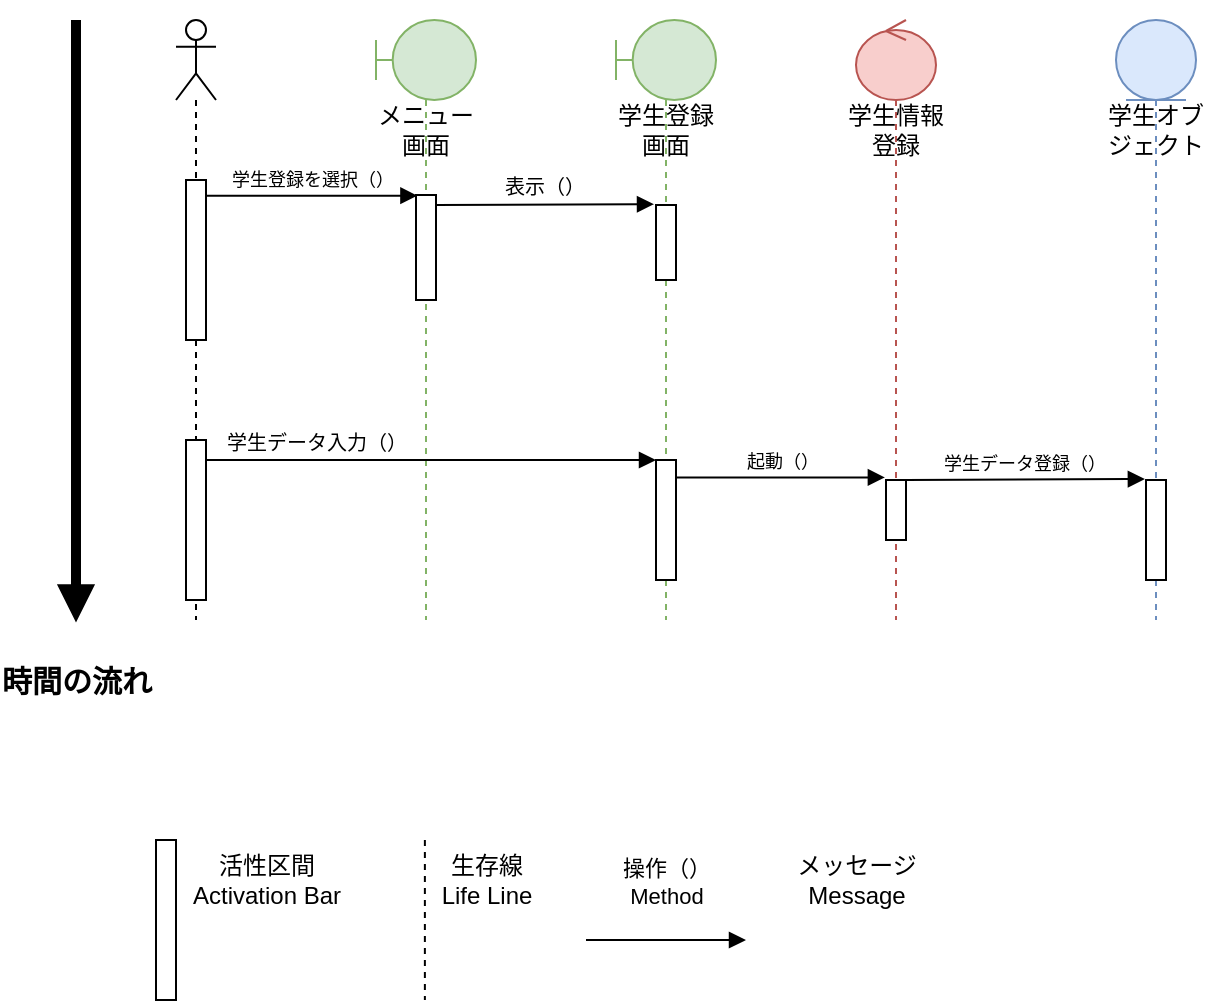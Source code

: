 <mxfile version="28.1.2">
  <diagram id="qz2yU_KnszdpghtPeGSy" name="ページ1">
    <mxGraphModel dx="288" dy="676" grid="1" gridSize="10" guides="1" tooltips="1" connect="1" arrows="1" fold="1" page="1" pageScale="1" pageWidth="827" pageHeight="1169" math="0" shadow="0">
      <root>
        <mxCell id="0" />
        <mxCell id="1" parent="0" />
        <mxCell id="cExaiCOgp9dejYTTrhLU-4" value="" style="shape=umlLifeline;perimeter=lifelinePerimeter;whiteSpace=wrap;html=1;container=1;dropTarget=0;collapsible=0;recursiveResize=0;outlineConnect=0;portConstraint=eastwest;newEdgeStyle={&quot;curved&quot;:0,&quot;rounded&quot;:0};participant=umlActor;" vertex="1" parent="1">
          <mxGeometry x="110" y="50" width="20" height="300" as="geometry" />
        </mxCell>
        <mxCell id="cExaiCOgp9dejYTTrhLU-5" value="" style="html=1;points=[[0,0,0,0,5],[0,1,0,0,-5],[1,0,0,0,5],[1,1,0,0,-5]];perimeter=orthogonalPerimeter;outlineConnect=0;targetShapes=umlLifeline;portConstraint=eastwest;newEdgeStyle={&quot;curved&quot;:0,&quot;rounded&quot;:0};" vertex="1" parent="cExaiCOgp9dejYTTrhLU-4">
          <mxGeometry x="5" y="80" width="10" height="80" as="geometry" />
        </mxCell>
        <mxCell id="cExaiCOgp9dejYTTrhLU-6" value="" style="html=1;points=[[0,0,0,0,5],[0,1,0,0,-5],[1,0,0,0,5],[1,1,0,0,-5]];perimeter=orthogonalPerimeter;outlineConnect=0;targetShapes=umlLifeline;portConstraint=eastwest;newEdgeStyle={&quot;curved&quot;:0,&quot;rounded&quot;:0};" vertex="1" parent="cExaiCOgp9dejYTTrhLU-4">
          <mxGeometry x="5" y="210" width="10" height="80" as="geometry" />
        </mxCell>
        <mxCell id="cExaiCOgp9dejYTTrhLU-7" value="" style="shape=umlLifeline;perimeter=lifelinePerimeter;whiteSpace=wrap;html=1;container=1;dropTarget=0;collapsible=0;recursiveResize=0;outlineConnect=0;portConstraint=eastwest;newEdgeStyle={&quot;curved&quot;:0,&quot;rounded&quot;:0};participant=umlBoundary;fillColor=#d5e8d4;strokeColor=#82b366;" vertex="1" parent="1">
          <mxGeometry x="210" y="50" width="50" height="300" as="geometry" />
        </mxCell>
        <mxCell id="cExaiCOgp9dejYTTrhLU-8" value="" style="html=1;points=[[0,0,0,0,5],[0,1,0,0,-5],[1,0,0,0,5],[1,1,0,0,-5]];perimeter=orthogonalPerimeter;outlineConnect=0;targetShapes=umlLifeline;portConstraint=eastwest;newEdgeStyle={&quot;curved&quot;:0,&quot;rounded&quot;:0};" vertex="1" parent="cExaiCOgp9dejYTTrhLU-7">
          <mxGeometry x="20" y="87.5" width="10" height="52.5" as="geometry" />
        </mxCell>
        <mxCell id="cExaiCOgp9dejYTTrhLU-9" value="" style="shape=umlLifeline;perimeter=lifelinePerimeter;whiteSpace=wrap;html=1;container=1;dropTarget=0;collapsible=0;recursiveResize=0;outlineConnect=0;portConstraint=eastwest;newEdgeStyle={&quot;curved&quot;:0,&quot;rounded&quot;:0};participant=umlBoundary;fillColor=#d5e8d4;strokeColor=#82b366;" vertex="1" parent="1">
          <mxGeometry x="330" y="50" width="50" height="300" as="geometry" />
        </mxCell>
        <mxCell id="cExaiCOgp9dejYTTrhLU-10" value="" style="html=1;points=[[0,0,0,0,5],[0,1,0,0,-5],[1,0,0,0,5],[1,1,0,0,-5]];perimeter=orthogonalPerimeter;outlineConnect=0;targetShapes=umlLifeline;portConstraint=eastwest;newEdgeStyle={&quot;curved&quot;:0,&quot;rounded&quot;:0};" vertex="1" parent="cExaiCOgp9dejYTTrhLU-9">
          <mxGeometry x="20" y="92.5" width="10" height="37.5" as="geometry" />
        </mxCell>
        <mxCell id="cExaiCOgp9dejYTTrhLU-15" value="" style="html=1;points=[[0,0,0,0,5],[0,1,0,0,-5],[1,0,0,0,5],[1,1,0,0,-5]];perimeter=orthogonalPerimeter;outlineConnect=0;targetShapes=umlLifeline;portConstraint=eastwest;newEdgeStyle={&quot;curved&quot;:0,&quot;rounded&quot;:0};" vertex="1" parent="cExaiCOgp9dejYTTrhLU-9">
          <mxGeometry x="20" y="220" width="10" height="60" as="geometry" />
        </mxCell>
        <mxCell id="cExaiCOgp9dejYTTrhLU-11" value="" style="shape=umlLifeline;perimeter=lifelinePerimeter;whiteSpace=wrap;html=1;container=1;dropTarget=0;collapsible=0;recursiveResize=0;outlineConnect=0;portConstraint=eastwest;newEdgeStyle={&quot;curved&quot;:0,&quot;rounded&quot;:0};participant=umlEntity;fillColor=#dae8fc;strokeColor=#6c8ebf;" vertex="1" parent="1">
          <mxGeometry x="580" y="50" width="40" height="300" as="geometry" />
        </mxCell>
        <mxCell id="cExaiCOgp9dejYTTrhLU-19" value="" style="html=1;points=[[0,0,0,0,5],[0,1,0,0,-5],[1,0,0,0,5],[1,1,0,0,-5]];perimeter=orthogonalPerimeter;outlineConnect=0;targetShapes=umlLifeline;portConstraint=eastwest;newEdgeStyle={&quot;curved&quot;:0,&quot;rounded&quot;:0};" vertex="1" parent="cExaiCOgp9dejYTTrhLU-11">
          <mxGeometry x="15" y="230" width="10" height="50" as="geometry" />
        </mxCell>
        <mxCell id="cExaiCOgp9dejYTTrhLU-12" value="" style="shape=umlLifeline;perimeter=lifelinePerimeter;whiteSpace=wrap;html=1;container=1;dropTarget=0;collapsible=0;recursiveResize=0;outlineConnect=0;portConstraint=eastwest;newEdgeStyle={&quot;curved&quot;:0,&quot;rounded&quot;:0};participant=umlControl;fillColor=#f8cecc;strokeColor=#b85450;" vertex="1" parent="1">
          <mxGeometry x="450" y="50" width="40" height="300" as="geometry" />
        </mxCell>
        <mxCell id="cExaiCOgp9dejYTTrhLU-16" value="" style="html=1;points=[[0,0,0,0,5],[0,1,0,0,-5],[1,0,0,0,5],[1,1,0,0,-5]];perimeter=orthogonalPerimeter;outlineConnect=0;targetShapes=umlLifeline;portConstraint=eastwest;newEdgeStyle={&quot;curved&quot;:0,&quot;rounded&quot;:0};" vertex="1" parent="cExaiCOgp9dejYTTrhLU-12">
          <mxGeometry x="15" y="230" width="10" height="30" as="geometry" />
        </mxCell>
        <mxCell id="cExaiCOgp9dejYTTrhLU-21" value="メニュー画面" style="text;strokeColor=none;align=center;fillColor=none;html=1;verticalAlign=middle;whiteSpace=wrap;rounded=0;" vertex="1" parent="1">
          <mxGeometry x="205" y="90" width="60" height="30" as="geometry" />
        </mxCell>
        <mxCell id="cExaiCOgp9dejYTTrhLU-22" value="学生登録画面" style="text;strokeColor=none;align=center;fillColor=none;html=1;verticalAlign=middle;whiteSpace=wrap;rounded=0;" vertex="1" parent="1">
          <mxGeometry x="325" y="90" width="60" height="30" as="geometry" />
        </mxCell>
        <mxCell id="cExaiCOgp9dejYTTrhLU-23" value="学生情報登録" style="text;strokeColor=none;align=center;fillColor=none;html=1;verticalAlign=middle;whiteSpace=wrap;rounded=0;" vertex="1" parent="1">
          <mxGeometry x="440" y="90" width="60" height="30" as="geometry" />
        </mxCell>
        <mxCell id="cExaiCOgp9dejYTTrhLU-24" value="学生オブジェクト" style="text;strokeColor=none;align=center;fillColor=none;html=1;verticalAlign=middle;whiteSpace=wrap;rounded=0;" vertex="1" parent="1">
          <mxGeometry x="570" y="90" width="60" height="30" as="geometry" />
        </mxCell>
        <mxCell id="cExaiCOgp9dejYTTrhLU-26" value="" style="html=1;points=[[0,0,0,0,5],[0,1,0,0,-5],[1,0,0,0,5],[1,1,0,0,-5]];perimeter=orthogonalPerimeter;outlineConnect=0;targetShapes=umlLifeline;portConstraint=eastwest;newEdgeStyle={&quot;curved&quot;:0,&quot;rounded&quot;:0};" vertex="1" parent="1">
          <mxGeometry x="100" y="460" width="10" height="80" as="geometry" />
        </mxCell>
        <mxCell id="cExaiCOgp9dejYTTrhLU-27" value="" style="endArrow=none;dashed=1;endFill=0;endSize=12;html=1;rounded=0;" edge="1" parent="1">
          <mxGeometry width="160" relative="1" as="geometry">
            <mxPoint x="234.44" y="460" as="sourcePoint" />
            <mxPoint x="234.44" y="540" as="targetPoint" />
          </mxGeometry>
        </mxCell>
        <mxCell id="cExaiCOgp9dejYTTrhLU-29" value="活性区間&lt;div&gt;Activation Bar&lt;/div&gt;" style="text;html=1;align=center;verticalAlign=middle;resizable=0;points=[];autosize=1;strokeColor=none;fillColor=none;" vertex="1" parent="1">
          <mxGeometry x="105" y="460" width="100" height="40" as="geometry" />
        </mxCell>
        <mxCell id="cExaiCOgp9dejYTTrhLU-30" value="生存線&lt;div&gt;Life Line&lt;/div&gt;" style="text;html=1;align=center;verticalAlign=middle;resizable=0;points=[];autosize=1;strokeColor=none;fillColor=none;" vertex="1" parent="1">
          <mxGeometry x="230" y="460" width="70" height="40" as="geometry" />
        </mxCell>
        <mxCell id="cExaiCOgp9dejYTTrhLU-31" value="操作（）&lt;div&gt;Method&lt;/div&gt;&lt;div&gt;&lt;br&gt;&lt;/div&gt;" style="html=1;verticalAlign=bottom;endArrow=block;curved=0;rounded=0;" edge="1" parent="1">
          <mxGeometry width="80" relative="1" as="geometry">
            <mxPoint x="315" y="510" as="sourcePoint" />
            <mxPoint x="395" y="510" as="targetPoint" />
          </mxGeometry>
        </mxCell>
        <mxCell id="cExaiCOgp9dejYTTrhLU-32" value="&lt;div&gt;メッセージ&lt;/div&gt;Message" style="text;html=1;align=center;verticalAlign=middle;resizable=0;points=[];autosize=1;strokeColor=none;fillColor=none;" vertex="1" parent="1">
          <mxGeometry x="410" y="460" width="80" height="40" as="geometry" />
        </mxCell>
        <mxCell id="cExaiCOgp9dejYTTrhLU-34" value="&lt;font style=&quot;font-size: 9px;&quot;&gt;学生登録を選択（）&lt;/font&gt;" style="html=1;verticalAlign=bottom;endArrow=block;curved=0;rounded=0;entryX=0.071;entryY=0.006;entryDx=0;entryDy=0;entryPerimeter=0;" edge="1" parent="1" source="cExaiCOgp9dejYTTrhLU-5" target="cExaiCOgp9dejYTTrhLU-8">
          <mxGeometry width="80" relative="1" as="geometry">
            <mxPoint x="125" y="140" as="sourcePoint" />
            <mxPoint x="205" y="140" as="targetPoint" />
          </mxGeometry>
        </mxCell>
        <mxCell id="cExaiCOgp9dejYTTrhLU-35" value="&lt;font size=&quot;1&quot;&gt;表示（）&lt;/font&gt;" style="html=1;verticalAlign=bottom;endArrow=block;curved=0;rounded=0;entryX=-0.1;entryY=-0.011;entryDx=0;entryDy=0;entryPerimeter=0;exitX=1;exitY=0;exitDx=0;exitDy=5;exitPerimeter=0;" edge="1" parent="1" source="cExaiCOgp9dejYTTrhLU-8" target="cExaiCOgp9dejYTTrhLU-10">
          <mxGeometry width="80" relative="1" as="geometry">
            <mxPoint x="240" y="150" as="sourcePoint" />
            <mxPoint x="346" y="150" as="targetPoint" />
          </mxGeometry>
        </mxCell>
        <mxCell id="cExaiCOgp9dejYTTrhLU-36" value="&lt;font style=&quot;font-size: 9px;&quot;&gt;学生データ登録（）&lt;/font&gt;" style="html=1;verticalAlign=bottom;endArrow=block;curved=0;rounded=0;entryX=-0.056;entryY=-0.01;entryDx=0;entryDy=0;entryPerimeter=0;" edge="1" parent="1" source="cExaiCOgp9dejYTTrhLU-16" target="cExaiCOgp9dejYTTrhLU-19">
          <mxGeometry width="80" relative="1" as="geometry">
            <mxPoint x="480" y="280" as="sourcePoint" />
            <mxPoint x="586" y="280" as="targetPoint" />
          </mxGeometry>
        </mxCell>
        <mxCell id="cExaiCOgp9dejYTTrhLU-37" value="&lt;font style=&quot;font-size: 9px;&quot;&gt;起動（）&lt;/font&gt;" style="html=1;verticalAlign=bottom;endArrow=block;curved=0;rounded=0;entryX=-0.056;entryY=-0.042;entryDx=0;entryDy=0;entryPerimeter=0;" edge="1" parent="1" source="cExaiCOgp9dejYTTrhLU-15" target="cExaiCOgp9dejYTTrhLU-16">
          <mxGeometry x="0.005" width="80" relative="1" as="geometry">
            <mxPoint x="360" y="280" as="sourcePoint" />
            <mxPoint x="467" y="280" as="targetPoint" />
            <mxPoint as="offset" />
          </mxGeometry>
        </mxCell>
        <mxCell id="cExaiCOgp9dejYTTrhLU-38" value="&lt;font size=&quot;1&quot;&gt;学生データ入力（）&lt;/font&gt;" style="html=1;verticalAlign=bottom;endArrow=block;curved=0;rounded=0;" edge="1" parent="1" source="cExaiCOgp9dejYTTrhLU-6">
          <mxGeometry x="-0.511" width="80" relative="1" as="geometry">
            <mxPoint x="124" y="260" as="sourcePoint" />
            <mxPoint x="350" y="270" as="targetPoint" />
            <mxPoint as="offset" />
          </mxGeometry>
        </mxCell>
        <mxCell id="cExaiCOgp9dejYTTrhLU-39" value="&lt;b&gt;&lt;font style=&quot;font-size: 15px;&quot;&gt;時間の流れ&lt;/font&gt;&lt;/b&gt;" style="html=1;verticalAlign=bottom;startArrow=none;startFill=0;endArrow=block;startSize=8;curved=0;rounded=0;strokeWidth=5;" edge="1" parent="1">
          <mxGeometry x="1" y="40" width="60" relative="1" as="geometry">
            <mxPoint x="60" y="50" as="sourcePoint" />
            <mxPoint x="60" y="351.25" as="targetPoint" />
            <mxPoint x="-40" y="40" as="offset" />
          </mxGeometry>
        </mxCell>
      </root>
    </mxGraphModel>
  </diagram>
</mxfile>
